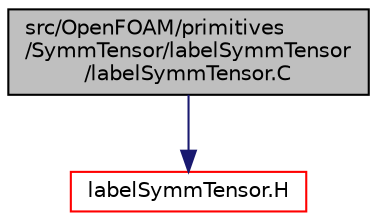 digraph "src/OpenFOAM/primitives/SymmTensor/labelSymmTensor/labelSymmTensor.C"
{
  bgcolor="transparent";
  edge [fontname="Helvetica",fontsize="10",labelfontname="Helvetica",labelfontsize="10"];
  node [fontname="Helvetica",fontsize="10",shape=record];
  Node1 [label="src/OpenFOAM/primitives\l/SymmTensor/labelSymmTensor\l/labelSymmTensor.C",height=0.2,width=0.4,color="black", fillcolor="grey75", style="filled", fontcolor="black"];
  Node1 -> Node2 [color="midnightblue",fontsize="10",style="solid",fontname="Helvetica"];
  Node2 [label="labelSymmTensor.H",height=0.2,width=0.4,color="red",URL="$a09007.html"];
}
